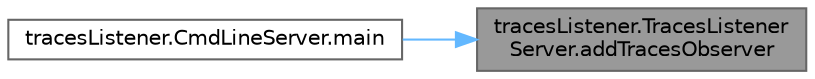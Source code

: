 digraph "tracesListener.TracesListenerServer.addTracesObserver"
{
 // LATEX_PDF_SIZE
  bgcolor="transparent";
  edge [fontname=Helvetica,fontsize=10,labelfontname=Helvetica,labelfontsize=10];
  node [fontname=Helvetica,fontsize=10,shape=box,height=0.2,width=0.4];
  rankdir="RL";
  Node1 [id="Node000001",label="tracesListener.TracesListener\lServer.addTracesObserver",height=0.2,width=0.4,color="gray40", fillcolor="grey60", style="filled", fontcolor="black",tooltip=" "];
  Node1 -> Node2 [id="edge1_Node000001_Node000002",dir="back",color="steelblue1",style="solid",tooltip=" "];
  Node2 [id="Node000002",label="tracesListener.CmdLineServer.main",height=0.2,width=0.4,color="grey40", fillcolor="white", style="filled",URL="$classtraces_listener_1_1_cmd_line_server.html#a536db19b04997bd3044cec876dff14ea",tooltip=" "];
}
